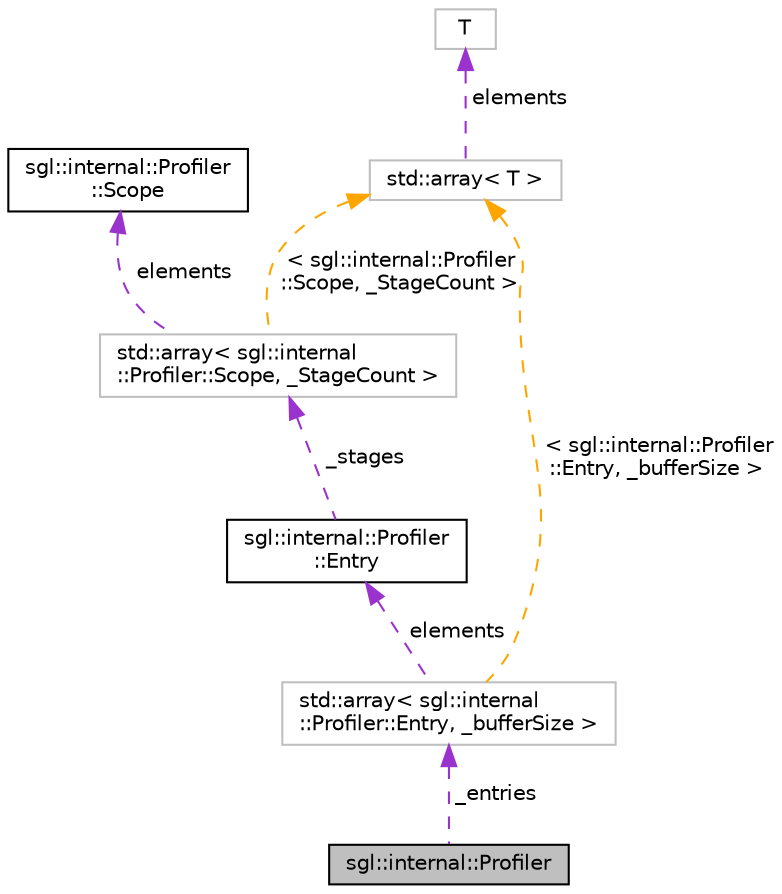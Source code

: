 digraph "sgl::internal::Profiler"
{
 // INTERACTIVE_SVG=YES
  edge [fontname="Helvetica",fontsize="10",labelfontname="Helvetica",labelfontsize="10"];
  node [fontname="Helvetica",fontsize="10",shape=record];
  Node1 [label="sgl::internal::Profiler",height=0.2,width=0.4,color="black", fillcolor="grey75", style="filled", fontcolor="black"];
  Node2 -> Node1 [dir="back",color="darkorchid3",fontsize="10",style="dashed",label=" _entries" ,fontname="Helvetica"];
  Node2 [label="std::array\< sgl::internal\l::Profiler::Entry, _bufferSize \>",height=0.2,width=0.4,color="grey75", fillcolor="white", style="filled"];
  Node3 -> Node2 [dir="back",color="darkorchid3",fontsize="10",style="dashed",label=" elements" ,fontname="Helvetica"];
  Node3 [label="sgl::internal::Profiler\l::Entry",height=0.2,width=0.4,color="black", fillcolor="white", style="filled",URL="$de/d66/structsgl_1_1internal_1_1Profiler_1_1Entry.html"];
  Node4 -> Node3 [dir="back",color="darkorchid3",fontsize="10",style="dashed",label=" _stages" ,fontname="Helvetica"];
  Node4 [label="std::array\< sgl::internal\l::Profiler::Scope, _StageCount \>",height=0.2,width=0.4,color="grey75", fillcolor="white", style="filled"];
  Node5 -> Node4 [dir="back",color="darkorchid3",fontsize="10",style="dashed",label=" elements" ,fontname="Helvetica"];
  Node5 [label="sgl::internal::Profiler\l::Scope",height=0.2,width=0.4,color="black", fillcolor="white", style="filled",URL="$d2/d0d/structsgl_1_1internal_1_1Profiler_1_1Scope.html"];
  Node6 -> Node4 [dir="back",color="orange",fontsize="10",style="dashed",label=" \< sgl::internal::Profiler\l::Scope, _StageCount \>" ,fontname="Helvetica"];
  Node6 [label="std::array\< T \>",height=0.2,width=0.4,color="grey75", fillcolor="white", style="filled",tooltip="STL class. "];
  Node7 -> Node6 [dir="back",color="darkorchid3",fontsize="10",style="dashed",label=" elements" ,fontname="Helvetica"];
  Node7 [label="T",height=0.2,width=0.4,color="grey75", fillcolor="white", style="filled"];
  Node6 -> Node2 [dir="back",color="orange",fontsize="10",style="dashed",label=" \< sgl::internal::Profiler\l::Entry, _bufferSize \>" ,fontname="Helvetica"];
}
